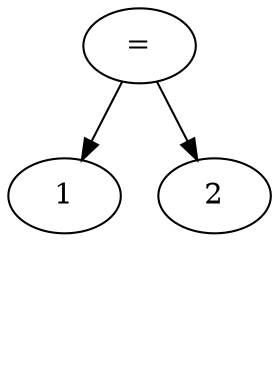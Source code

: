 digraph {
    one[label="1" class="value"]
    two[label="2" class="value"]
    eq[label="=" class="operator,disabled"]

    eq -> one
    eq -> two

    c[style="invis"]
    two -> c[style="invis"]
}
